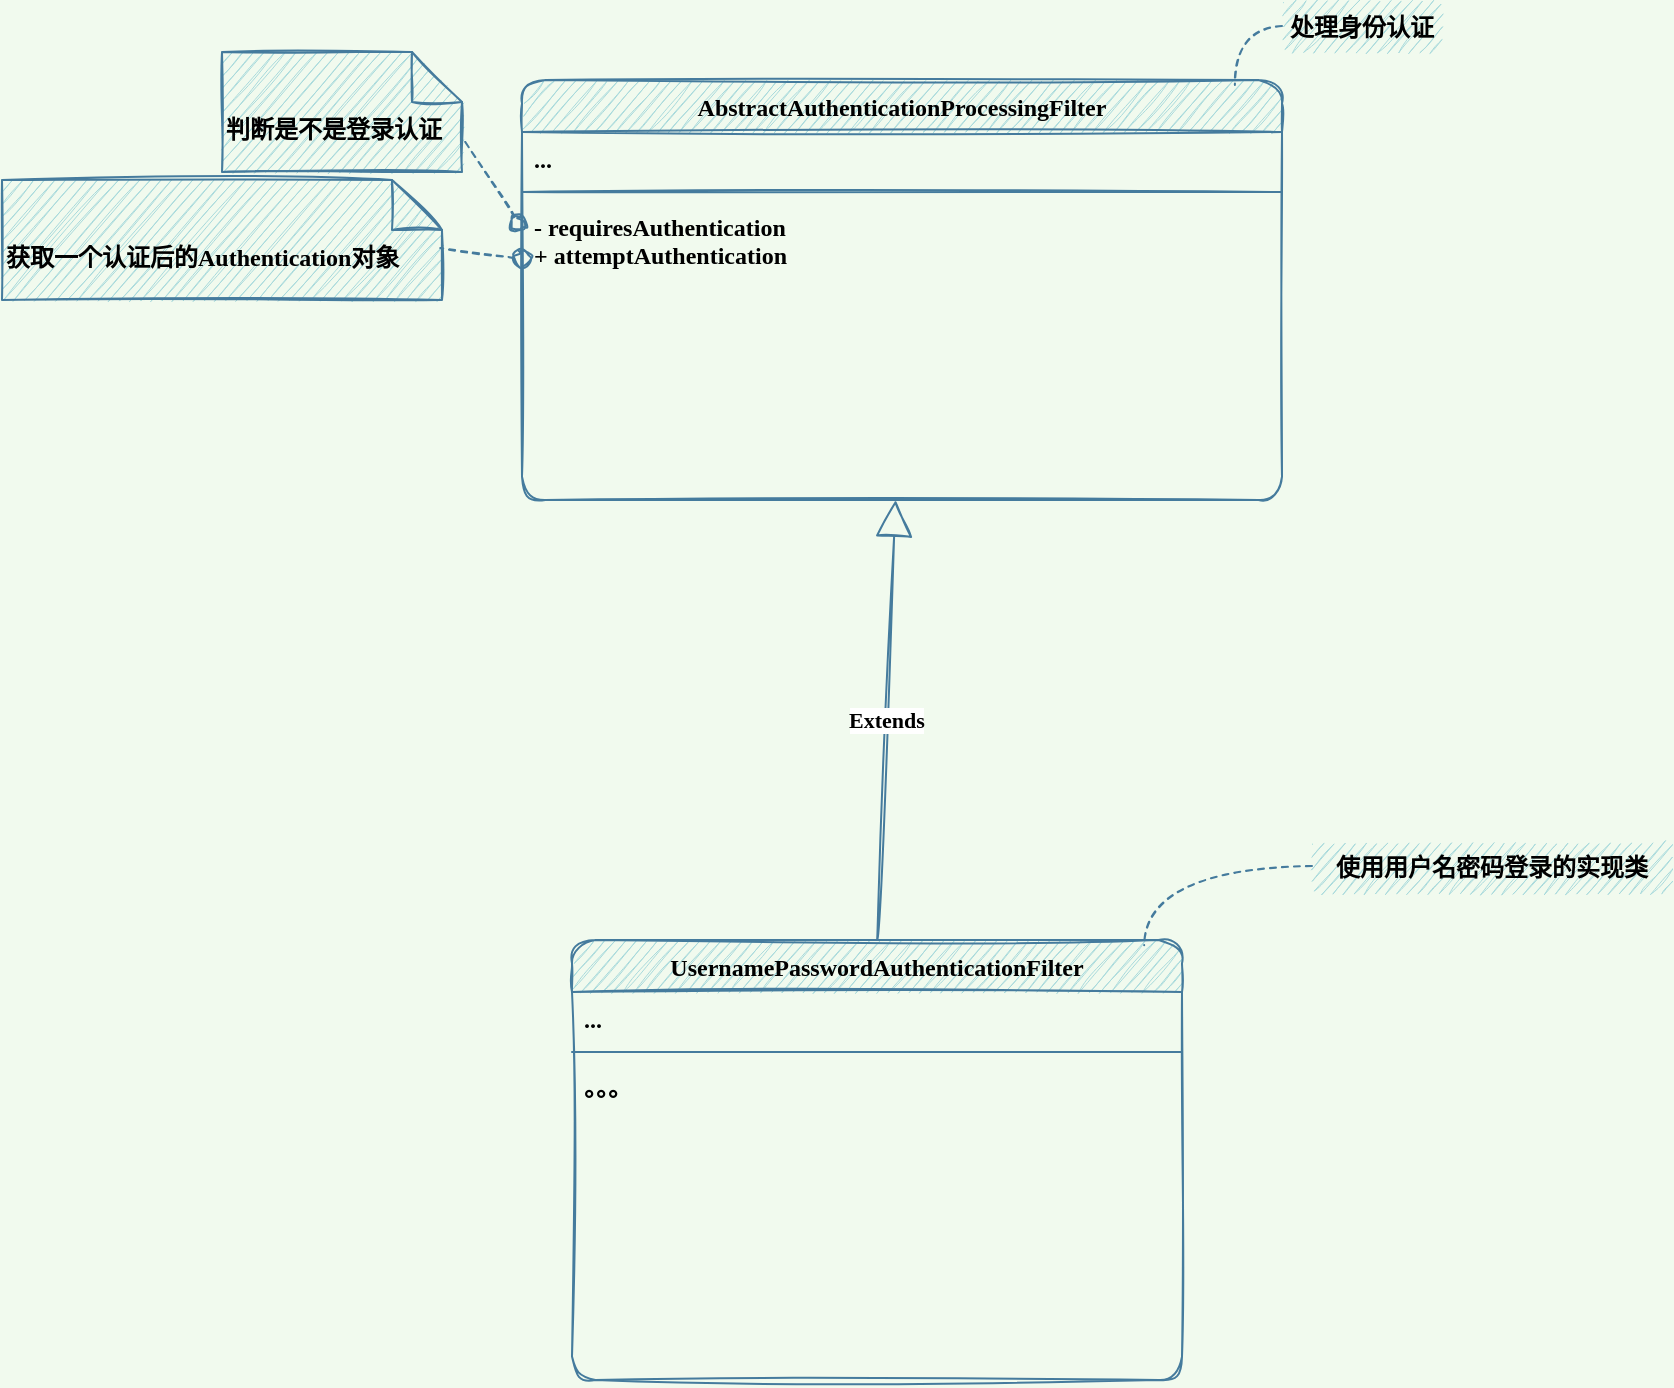 <mxfile version="14.7.4" type="embed"><diagram id="23iRSUPoRavnBvh4doch" name="认证流程分析"><mxGraphModel dx="2003" dy="1085" grid="1" gridSize="10" guides="1" tooltips="1" connect="1" arrows="1" fold="1" page="1" pageScale="1" pageWidth="827" pageHeight="1169" background="#F1FAEE" math="0" shadow="0"><root><mxCell id="0"/><mxCell id="1" parent="0"/><mxCell id="kfIuf5m89h-3Lnu9Meaa-1" value="AbstractAuthenticationProcessingFilter" style="swimlane;fontStyle=1;align=center;verticalAlign=top;childLayout=stackLayout;horizontal=1;startSize=26;horizontalStack=0;resizeParent=1;resizeParentMax=0;resizeLast=0;collapsible=1;marginBottom=0;rounded=1;sketch=1;fontColor=#000000;strokeColor=#457B9D;fillColor=#A8DADC;fontFamily=Comic Sans MS;" parent="1" vertex="1"><mxGeometry x="140" y="360" width="380" height="210" as="geometry"/></mxCell><mxCell id="kfIuf5m89h-3Lnu9Meaa-2" value="..." style="text;strokeColor=none;fillColor=none;align=left;verticalAlign=top;spacingLeft=4;spacingRight=4;overflow=hidden;rotatable=0;points=[[0,0.5],[1,0.5]];portConstraint=eastwest;rounded=1;sketch=1;fontColor=#000000;fontFamily=Comic Sans MS;fontStyle=1" parent="kfIuf5m89h-3Lnu9Meaa-1" vertex="1"><mxGeometry y="26" width="380" height="26" as="geometry"/></mxCell><mxCell id="kfIuf5m89h-3Lnu9Meaa-3" value="" style="line;strokeWidth=1;fillColor=none;align=left;verticalAlign=middle;spacingTop=-1;spacingLeft=3;spacingRight=3;rotatable=0;labelPosition=right;points=[];portConstraint=eastwest;rounded=1;sketch=1;fontColor=#000000;strokeColor=#457B9D;labelBackgroundColor=#F1FAEE;fontFamily=Comic Sans MS;fontStyle=1" parent="kfIuf5m89h-3Lnu9Meaa-1" vertex="1"><mxGeometry y="52" width="380" height="8" as="geometry"/></mxCell><mxCell id="kfIuf5m89h-3Lnu9Meaa-4" value="- requiresAuthentication&#10;+ attemptAuthentication" style="text;strokeColor=none;fillColor=none;align=left;verticalAlign=top;spacingLeft=4;spacingRight=4;overflow=hidden;rotatable=0;points=[[0,0.5],[1,0.5]];portConstraint=eastwest;rounded=1;sketch=1;fontColor=#000000;fontFamily=Comic Sans MS;fontStyle=1" parent="kfIuf5m89h-3Lnu9Meaa-1" vertex="1"><mxGeometry y="60" width="380" height="150" as="geometry"/></mxCell><mxCell id="kfIuf5m89h-3Lnu9Meaa-5" style="edgeStyle=orthogonalEdgeStyle;curved=1;sketch=1;orthogonalLoop=1;jettySize=auto;html=1;entryX=0.938;entryY=0.012;entryDx=0;entryDy=0;entryPerimeter=0;dashed=1;fontFamily=Comic Sans MS;fontColor=#000000;startArrow=none;startFill=0;endArrow=none;endFill=0;startSize=20;strokeColor=#457b9d;fillColor=#A8DADC;rounded=0;" parent="1" source="kfIuf5m89h-3Lnu9Meaa-6" target="kfIuf5m89h-3Lnu9Meaa-1" edge="1"><mxGeometry relative="1" as="geometry"/></mxCell><mxCell id="kfIuf5m89h-3Lnu9Meaa-6" value="处理身份认证" style="text;align=center;fontStyle=1;verticalAlign=middle;spacingLeft=3;spacingRight=3;strokeColor=none;rotatable=0;points=[[0,0.5],[1,0.5]];portConstraint=eastwest;rounded=1;sketch=1;fontFamily=Comic Sans MS;fontColor=#000000;fillColor=#A8DADC;" parent="1" vertex="1"><mxGeometry x="520" y="320" width="80" height="26" as="geometry"/></mxCell><mxCell id="kfIuf5m89h-3Lnu9Meaa-7" value="UsernamePasswordAuthenticationFilter" style="swimlane;fontStyle=1;align=center;verticalAlign=top;childLayout=stackLayout;horizontal=1;startSize=26;horizontalStack=0;resizeParent=1;resizeParentMax=0;resizeLast=0;collapsible=1;marginBottom=0;rounded=1;sketch=1;fontColor=#000000;strokeColor=#457B9D;fillColor=#A8DADC;fontFamily=Comic Sans MS;" parent="1" vertex="1"><mxGeometry x="165" y="790" width="305" height="220" as="geometry"/></mxCell><mxCell id="kfIuf5m89h-3Lnu9Meaa-8" value="..." style="text;strokeColor=none;fillColor=none;align=left;verticalAlign=top;spacingLeft=4;spacingRight=4;overflow=hidden;rotatable=0;points=[[0,0.5],[1,0.5]];portConstraint=eastwest;rounded=1;sketch=1;fontColor=#000000;fontFamily=Comic Sans MS;fontStyle=1" parent="kfIuf5m89h-3Lnu9Meaa-7" vertex="1"><mxGeometry y="26" width="305" height="26" as="geometry"/></mxCell><mxCell id="kfIuf5m89h-3Lnu9Meaa-9" value="" style="line;strokeWidth=1;fillColor=none;align=left;verticalAlign=middle;spacingTop=-1;spacingLeft=3;spacingRight=3;rotatable=0;labelPosition=right;points=[];portConstraint=eastwest;rounded=1;sketch=1;fontColor=#000000;strokeColor=#457B9D;labelBackgroundColor=#F1FAEE;fontFamily=Comic Sans MS;fontStyle=1" parent="kfIuf5m89h-3Lnu9Meaa-7" vertex="1"><mxGeometry y="52" width="305" height="8" as="geometry"/></mxCell><mxCell id="kfIuf5m89h-3Lnu9Meaa-10" value="。。。" style="text;strokeColor=none;fillColor=none;align=left;verticalAlign=top;spacingLeft=4;spacingRight=4;overflow=hidden;rotatable=0;points=[[0,0.5],[1,0.5]];portConstraint=eastwest;rounded=1;sketch=1;fontColor=#000000;fontFamily=Comic Sans MS;fontStyle=1" parent="kfIuf5m89h-3Lnu9Meaa-7" vertex="1"><mxGeometry y="60" width="305" height="160" as="geometry"/></mxCell><mxCell id="kfIuf5m89h-3Lnu9Meaa-11" style="edgeStyle=orthogonalEdgeStyle;curved=1;sketch=1;orthogonalLoop=1;jettySize=auto;html=1;entryX=0.938;entryY=0.012;entryDx=0;entryDy=0;entryPerimeter=0;dashed=1;fontFamily=Comic Sans MS;fontColor=#000000;startArrow=none;startFill=0;endArrow=none;endFill=0;startSize=20;strokeColor=#457b9d;fillColor=#A8DADC;rounded=0;" parent="1" source="kfIuf5m89h-3Lnu9Meaa-12" target="kfIuf5m89h-3Lnu9Meaa-7" edge="1"><mxGeometry relative="1" as="geometry"/></mxCell><mxCell id="kfIuf5m89h-3Lnu9Meaa-12" value="使用用户名密码登录的实现类" style="text;align=center;fontStyle=1;verticalAlign=middle;spacingLeft=3;spacingRight=3;strokeColor=none;rotatable=0;points=[[0,0.5],[1,0.5]];portConstraint=eastwest;rounded=1;sketch=1;fontFamily=Comic Sans MS;fontColor=#000000;fillColor=#A8DADC;" parent="1" vertex="1"><mxGeometry x="535" y="740" width="180" height="26" as="geometry"/></mxCell><mxCell id="kfIuf5m89h-3Lnu9Meaa-13" value="Extends" style="endArrow=block;endSize=16;endFill=0;html=1;rounded=1;sketch=1;fontColor=#000000;strokeColor=#457B9D;fillColor=#A8DADC;curved=1;fontFamily=Comic Sans MS;fontStyle=1;exitX=0.5;exitY=0;exitDx=0;exitDy=0;" parent="1" source="kfIuf5m89h-3Lnu9Meaa-7" target="kfIuf5m89h-3Lnu9Meaa-4" edge="1"><mxGeometry width="160" relative="1" as="geometry"><mxPoint x="330" y="580" as="sourcePoint"/><mxPoint x="490" y="580" as="targetPoint"/></mxGeometry></mxCell><mxCell id="kfIuf5m89h-3Lnu9Meaa-16" value="判断是不是登录认证" style="shape=note2;boundedLbl=1;whiteSpace=wrap;html=1;size=25;verticalAlign=top;align=left;rounded=1;sketch=1;fontFamily=Comic Sans MS;fontColor=#000000;strokeColor=#457B9D;fillColor=#A8DADC;fontStyle=1" parent="1" vertex="1"><mxGeometry x="-10" y="346" width="120" height="60" as="geometry"/></mxCell><mxCell id="kfIuf5m89h-3Lnu9Meaa-17" value="" style="html=1;verticalAlign=bottom;startArrow=oval;startFill=0;endArrow=none;startSize=8;rounded=1;sketch=1;fontFamily=Comic Sans MS;fontColor=#000000;strokeColor=#457B9D;fillColor=#A8DADC;curved=1;dashed=1;endFill=0;labelBackgroundColor=#F1FAEE;fontStyle=1;entryX=0;entryY=0;entryDx=120;entryDy=42.5;entryPerimeter=0;exitX=-0.005;exitY=0.08;exitDx=0;exitDy=0;exitPerimeter=0;" parent="1" source="kfIuf5m89h-3Lnu9Meaa-4" target="kfIuf5m89h-3Lnu9Meaa-16" edge="1"><mxGeometry width="60" relative="1" as="geometry"><mxPoint x="94" y="885" as="sourcePoint"/><mxPoint x="220" y="876" as="targetPoint"/></mxGeometry></mxCell><mxCell id="kfIuf5m89h-3Lnu9Meaa-18" value="获取一个认证后的Authentication对象" style="shape=note2;boundedLbl=1;whiteSpace=wrap;html=1;size=25;verticalAlign=top;align=left;rounded=1;sketch=1;fontFamily=Comic Sans MS;fontColor=#000000;strokeColor=#457B9D;fillColor=#A8DADC;fontStyle=1" parent="1" vertex="1"><mxGeometry x="-120" y="410" width="220" height="60" as="geometry"/></mxCell><mxCell id="kfIuf5m89h-3Lnu9Meaa-19" value="" style="html=1;verticalAlign=bottom;startArrow=oval;startFill=0;endArrow=none;startSize=8;rounded=1;sketch=1;fontFamily=Comic Sans MS;fontColor=#000000;strokeColor=#457B9D;fillColor=#A8DADC;curved=1;dashed=1;endFill=0;labelBackgroundColor=#F1FAEE;fontStyle=1;entryX=0.996;entryY=0.567;entryDx=0;entryDy=0;entryPerimeter=0;exitX=0;exitY=0.2;exitDx=0;exitDy=0;exitPerimeter=0;" parent="1" source="kfIuf5m89h-3Lnu9Meaa-4" target="kfIuf5m89h-3Lnu9Meaa-18" edge="1"><mxGeometry width="60" relative="1" as="geometry"><mxPoint x="24" y="463" as="sourcePoint"/><mxPoint x="150" y="454" as="targetPoint"/></mxGeometry></mxCell></root></mxGraphModel></diagram></mxfile>